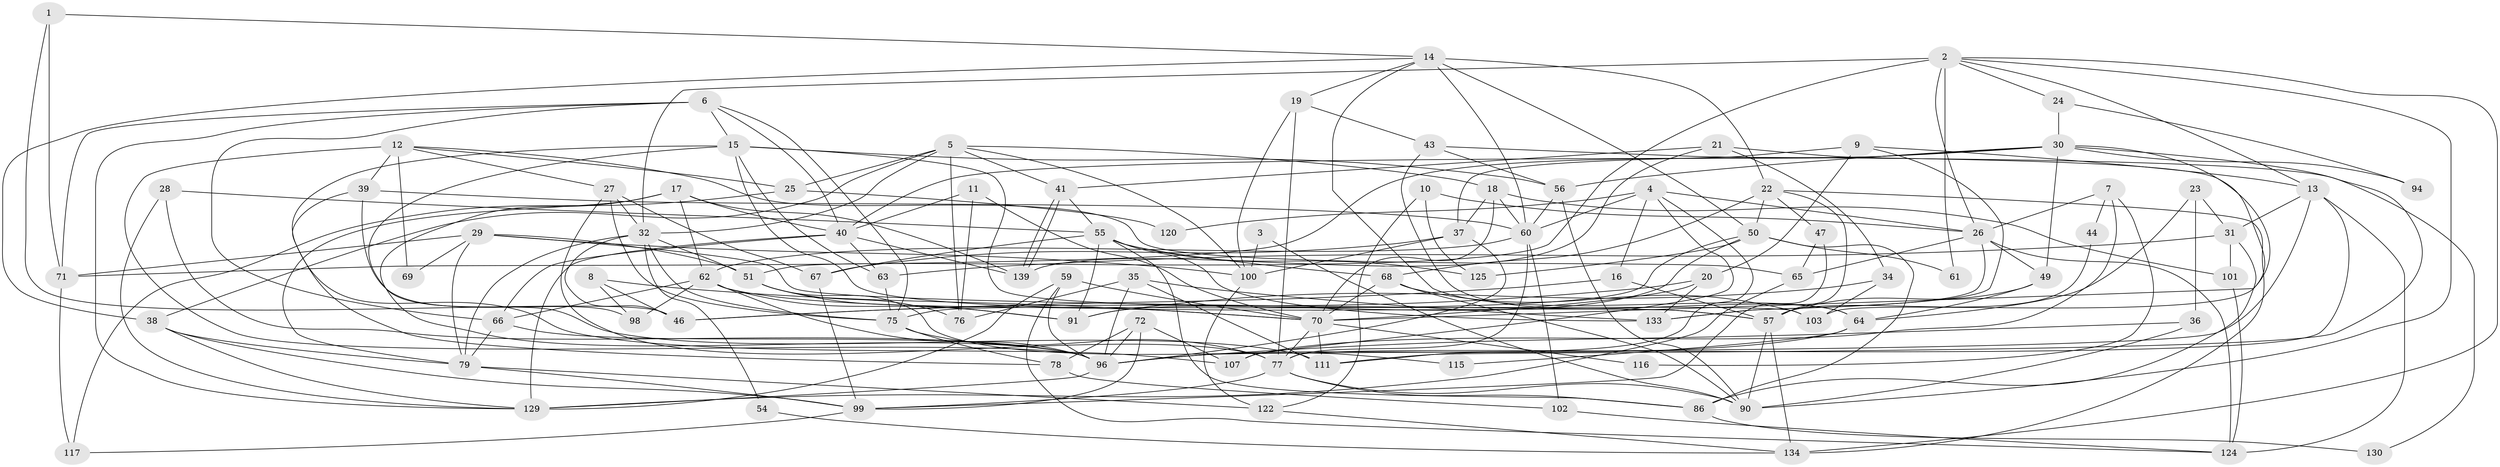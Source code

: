 // Generated by graph-tools (version 1.1) at 2025/52/02/27/25 19:52:06]
// undirected, 95 vertices, 232 edges
graph export_dot {
graph [start="1"]
  node [color=gray90,style=filled];
  1;
  2 [super="+113"];
  3;
  4 [super="+97"];
  5 [super="+93"];
  6 [super="+123"];
  7;
  8;
  9;
  10 [super="+138"];
  11 [super="+119"];
  12 [super="+33"];
  13 [super="+52"];
  14 [super="+131"];
  15 [super="+144"];
  16;
  17 [super="+92"];
  18 [super="+132"];
  19;
  20 [super="+141"];
  21 [super="+118"];
  22 [super="+140"];
  23 [super="+81"];
  24;
  25;
  26 [super="+45"];
  27 [super="+88"];
  28;
  29 [super="+48"];
  30 [super="+108"];
  31 [super="+42"];
  32 [super="+53"];
  34;
  35 [super="+137"];
  36;
  37 [super="+110"];
  38 [super="+82"];
  39 [super="+127"];
  40 [super="+105"];
  41;
  43 [super="+112"];
  44;
  46 [super="+136"];
  47;
  49 [super="+73"];
  50 [super="+109"];
  51 [super="+58"];
  54;
  55 [super="+84"];
  56;
  57 [super="+85"];
  59;
  60 [super="+80"];
  61 [super="+114"];
  62;
  63;
  64 [super="+145"];
  65;
  66 [super="+126"];
  67;
  68;
  69;
  70 [super="+74"];
  71;
  72 [super="+83"];
  75 [super="+95"];
  76 [super="+106"];
  77 [super="+143"];
  78;
  79 [super="+89"];
  86 [super="+87"];
  90 [super="+135"];
  91;
  94;
  96 [super="+121"];
  98;
  99 [super="+128"];
  100 [super="+104"];
  101;
  102;
  103;
  107;
  111;
  115;
  116;
  117;
  120;
  122;
  124;
  125;
  129 [super="+142"];
  130;
  133;
  134;
  139;
  1 -- 14;
  1 -- 71;
  1 -- 46;
  2 -- 61 [weight=2];
  2 -- 26;
  2 -- 32;
  2 -- 51;
  2 -- 134;
  2 -- 24;
  2 -- 13;
  2 -- 90;
  3 -- 100;
  3 -- 90;
  4 -- 111;
  4 -- 16;
  4 -- 120;
  4 -- 26;
  4 -- 107;
  4 -- 60;
  5 -- 38;
  5 -- 18;
  5 -- 76;
  5 -- 25;
  5 -- 41;
  5 -- 100;
  5 -- 32;
  6 -- 71;
  6 -- 40;
  6 -- 66;
  6 -- 75;
  6 -- 129;
  6 -- 15;
  7 -- 26;
  7 -- 107;
  7 -- 44;
  7 -- 116;
  8 -- 46 [weight=2];
  8 -- 98;
  8 -- 70;
  9 -- 20;
  9 -- 133;
  9 -- 13;
  9 -- 37;
  10 -- 122;
  10 -- 26;
  10 -- 125;
  11 -- 76;
  11 -- 40;
  11 -- 70;
  12 -- 39 [weight=2];
  12 -- 65;
  12 -- 25;
  12 -- 27;
  12 -- 69;
  12 -- 96;
  13 -- 77;
  13 -- 124;
  13 -- 96;
  13 -- 31;
  14 -- 22;
  14 -- 64;
  14 -- 50 [weight=2];
  14 -- 19;
  14 -- 60;
  14 -- 38;
  15 -- 63;
  15 -- 57;
  15 -- 103;
  15 -- 56;
  15 -- 107;
  15 -- 111;
  16 -- 46;
  16 -- 57;
  17 -- 79;
  17 -- 96;
  17 -- 40;
  17 -- 139;
  17 -- 62;
  18 -- 101;
  18 -- 37;
  18 -- 60;
  18 -- 70;
  19 -- 100;
  19 -- 77;
  19 -- 43;
  20 -- 133;
  20 -- 46;
  20 -- 70;
  21 -- 139;
  21 -- 103;
  21 -- 41;
  21 -- 34;
  22 -- 68;
  22 -- 134;
  22 -- 57;
  22 -- 50;
  22 -- 47;
  23 -- 36;
  23 -- 31;
  23 -- 64;
  24 -- 94;
  24 -- 30;
  25 -- 117;
  25 -- 120;
  26 -- 133;
  26 -- 124;
  26 -- 65;
  26 -- 49;
  27 -- 67;
  27 -- 75;
  27 -- 32;
  27 -- 77;
  28 -- 96;
  28 -- 55;
  28 -- 129;
  29 -- 57;
  29 -- 51;
  29 -- 69;
  29 -- 100;
  29 -- 71;
  29 -- 79;
  30 -- 70;
  30 -- 111;
  30 -- 49;
  30 -- 71;
  30 -- 40;
  30 -- 56;
  30 -- 94;
  31 -- 101;
  31 -- 63;
  31 -- 86;
  32 -- 79 [weight=2];
  32 -- 51;
  32 -- 54;
  32 -- 75;
  32 -- 46;
  34 -- 91;
  34 -- 103;
  35 -- 111;
  35 -- 76 [weight=2];
  35 -- 96;
  35 -- 133;
  36 -- 96;
  36 -- 90;
  37 -- 96;
  37 -- 67;
  37 -- 100;
  38 -- 129;
  38 -- 99;
  38 -- 79;
  39 -- 98;
  39 -- 60;
  39 -- 78;
  40 -- 63;
  40 -- 129;
  40 -- 139;
  40 -- 66;
  41 -- 55;
  41 -- 139;
  41 -- 139;
  43 -- 56;
  43 -- 64;
  43 -- 130;
  44 -- 57;
  47 -- 65;
  47 -- 99;
  49 -- 64;
  49 -- 57;
  50 -- 91;
  50 -- 61;
  50 -- 125;
  50 -- 86;
  50 -- 75;
  51 -- 91;
  51 -- 115;
  51 -- 76;
  54 -- 134;
  55 -- 91 [weight=2];
  55 -- 67;
  55 -- 68;
  55 -- 133;
  55 -- 125;
  55 -- 86;
  56 -- 60;
  56 -- 90;
  57 -- 134;
  57 -- 90;
  59 -- 124;
  59 -- 70;
  59 -- 96;
  59 -- 129;
  60 -- 77;
  60 -- 102;
  60 -- 62;
  62 -- 66;
  62 -- 91;
  62 -- 98;
  62 -- 70;
  62 -- 96;
  63 -- 75;
  64 -- 115;
  64 -- 96;
  65 -- 129;
  66 -- 96;
  66 -- 79;
  67 -- 99;
  68 -- 103;
  68 -- 70;
  68 -- 90;
  70 -- 77;
  70 -- 111;
  70 -- 116;
  71 -- 117;
  72 -- 78;
  72 -- 107;
  72 -- 99;
  72 -- 96 [weight=2];
  75 -- 78;
  75 -- 77;
  77 -- 86;
  77 -- 90;
  77 -- 99;
  78 -- 102;
  79 -- 122;
  79 -- 99;
  86 -- 130;
  96 -- 129;
  99 -- 117;
  100 -- 122;
  101 -- 124;
  102 -- 124;
  122 -- 134;
}
